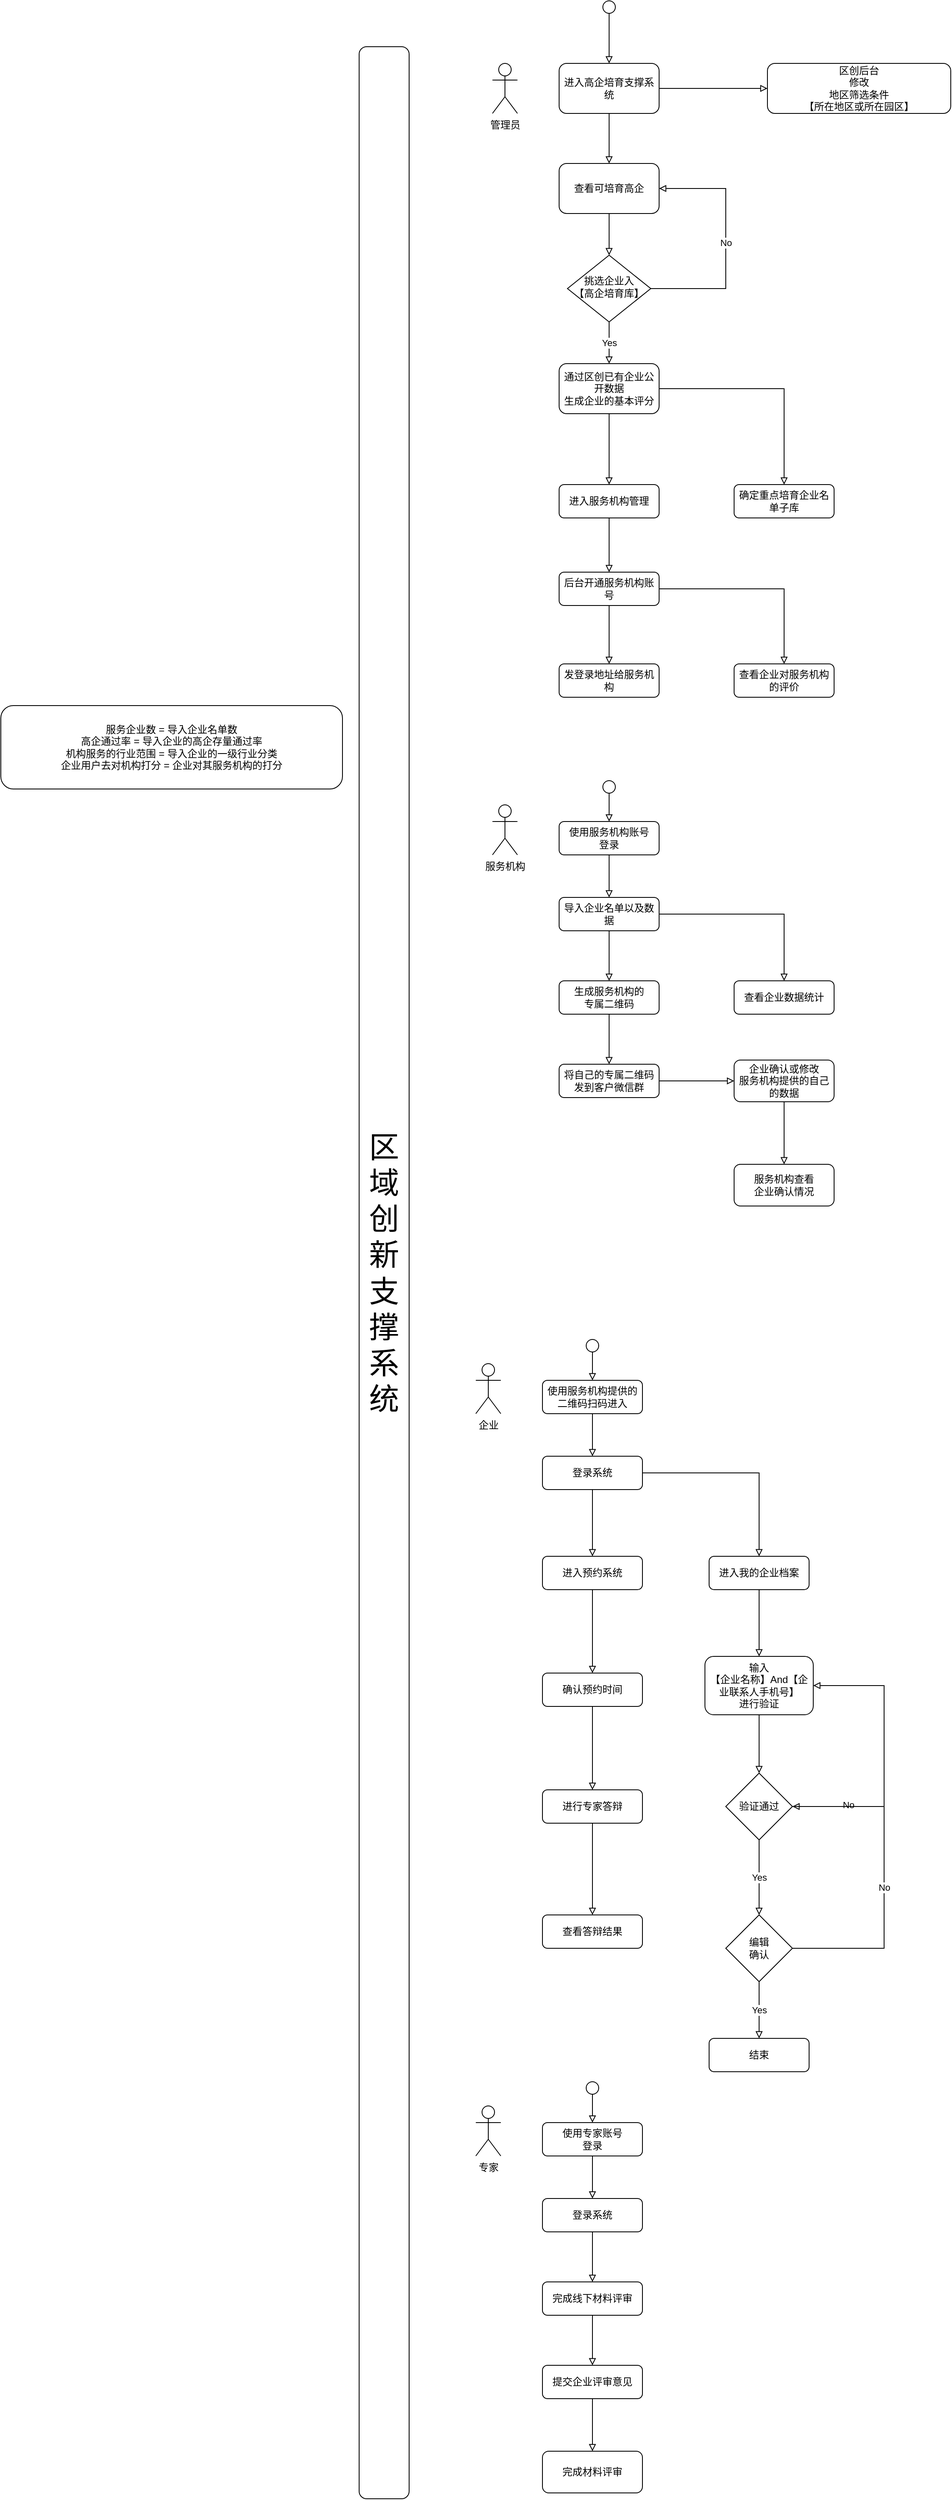 <mxfile version="15.2.9" type="github">
  <diagram id="C5RBs43oDa-KdzZeNtuy" name="Page-1">
    <mxGraphModel dx="1865" dy="1716" grid="1" gridSize="10" guides="1" tooltips="1" connect="1" arrows="1" fold="1" page="1" pageScale="1" pageWidth="827" pageHeight="1169" math="0" shadow="0">
      <root>
        <mxCell id="WIyWlLk6GJQsqaUBKTNV-0" />
        <mxCell id="WIyWlLk6GJQsqaUBKTNV-1" parent="WIyWlLk6GJQsqaUBKTNV-0" />
        <mxCell id="WIyWlLk6GJQsqaUBKTNV-3" value="&lt;font style=&quot;font-size: 36px&quot;&gt;区域创新支撑系统&lt;/font&gt;" style="rounded=1;whiteSpace=wrap;html=1;fontSize=12;glass=0;strokeWidth=1;shadow=0;" parent="WIyWlLk6GJQsqaUBKTNV-1" vertex="1">
          <mxGeometry x="30" y="40" width="60" height="2940" as="geometry" />
        </mxCell>
        <mxCell id="96zpRkoXtQPEpziuU_wo-0" value="管理员" style="shape=umlActor;verticalLabelPosition=bottom;verticalAlign=top;html=1;outlineConnect=0;" vertex="1" parent="WIyWlLk6GJQsqaUBKTNV-1">
          <mxGeometry x="190" y="60" width="30" height="60" as="geometry" />
        </mxCell>
        <mxCell id="96zpRkoXtQPEpziuU_wo-14" value="" style="edgeStyle=orthogonalEdgeStyle;rounded=0;orthogonalLoop=1;jettySize=auto;html=1;endArrow=block;endFill=0;" edge="1" parent="WIyWlLk6GJQsqaUBKTNV-1" source="96zpRkoXtQPEpziuU_wo-3" target="96zpRkoXtQPEpziuU_wo-8">
          <mxGeometry relative="1" as="geometry" />
        </mxCell>
        <mxCell id="96zpRkoXtQPEpziuU_wo-23" style="edgeStyle=orthogonalEdgeStyle;rounded=0;orthogonalLoop=1;jettySize=auto;html=1;endArrow=block;endFill=0;" edge="1" parent="WIyWlLk6GJQsqaUBKTNV-1" source="96zpRkoXtQPEpziuU_wo-3" target="96zpRkoXtQPEpziuU_wo-22">
          <mxGeometry relative="1" as="geometry" />
        </mxCell>
        <mxCell id="96zpRkoXtQPEpziuU_wo-3" value="进入高企培育支撑系统" style="rounded=1;whiteSpace=wrap;html=1;" vertex="1" parent="WIyWlLk6GJQsqaUBKTNV-1">
          <mxGeometry x="270" y="60" width="120" height="60" as="geometry" />
        </mxCell>
        <mxCell id="96zpRkoXtQPEpziuU_wo-7" style="edgeStyle=orthogonalEdgeStyle;rounded=0;orthogonalLoop=1;jettySize=auto;html=1;entryX=0.5;entryY=0;entryDx=0;entryDy=0;endArrow=block;endFill=0;" edge="1" parent="WIyWlLk6GJQsqaUBKTNV-1" source="96zpRkoXtQPEpziuU_wo-6" target="96zpRkoXtQPEpziuU_wo-3">
          <mxGeometry relative="1" as="geometry" />
        </mxCell>
        <mxCell id="96zpRkoXtQPEpziuU_wo-6" value="" style="ellipse;whiteSpace=wrap;html=1;aspect=fixed;" vertex="1" parent="WIyWlLk6GJQsqaUBKTNV-1">
          <mxGeometry x="322.5" y="-15" width="15" height="15" as="geometry" />
        </mxCell>
        <mxCell id="96zpRkoXtQPEpziuU_wo-13" style="edgeStyle=orthogonalEdgeStyle;rounded=0;orthogonalLoop=1;jettySize=auto;html=1;endArrow=block;endFill=0;entryX=0.5;entryY=0;entryDx=0;entryDy=0;" edge="1" parent="WIyWlLk6GJQsqaUBKTNV-1" source="96zpRkoXtQPEpziuU_wo-8" target="96zpRkoXtQPEpziuU_wo-10">
          <mxGeometry relative="1" as="geometry">
            <mxPoint x="340" y="300" as="targetPoint" />
          </mxGeometry>
        </mxCell>
        <mxCell id="96zpRkoXtQPEpziuU_wo-8" value="查看可培育高企" style="rounded=1;whiteSpace=wrap;html=1;" vertex="1" parent="WIyWlLk6GJQsqaUBKTNV-1">
          <mxGeometry x="270" y="180" width="120" height="60" as="geometry" />
        </mxCell>
        <mxCell id="96zpRkoXtQPEpziuU_wo-17" value="Yes" style="edgeStyle=orthogonalEdgeStyle;rounded=0;orthogonalLoop=1;jettySize=auto;html=1;endArrow=block;endFill=0;" edge="1" parent="WIyWlLk6GJQsqaUBKTNV-1" source="96zpRkoXtQPEpziuU_wo-10" target="96zpRkoXtQPEpziuU_wo-15">
          <mxGeometry relative="1" as="geometry" />
        </mxCell>
        <mxCell id="96zpRkoXtQPEpziuU_wo-18" value="No" style="edgeStyle=orthogonalEdgeStyle;rounded=0;orthogonalLoop=1;jettySize=auto;html=1;exitX=1;exitY=0.5;exitDx=0;exitDy=0;entryX=1;entryY=0.5;entryDx=0;entryDy=0;endArrow=block;endFill=0;" edge="1" parent="WIyWlLk6GJQsqaUBKTNV-1" source="96zpRkoXtQPEpziuU_wo-10" target="96zpRkoXtQPEpziuU_wo-8">
          <mxGeometry relative="1" as="geometry">
            <Array as="points">
              <mxPoint x="470" y="330" />
              <mxPoint x="470" y="210" />
            </Array>
          </mxGeometry>
        </mxCell>
        <mxCell id="96zpRkoXtQPEpziuU_wo-10" value="挑选企业入&lt;br&gt;【高企培育库】" style="rhombus;whiteSpace=wrap;html=1;shadow=0;fontFamily=Helvetica;fontSize=12;align=center;strokeWidth=1;spacing=6;spacingTop=-4;" vertex="1" parent="WIyWlLk6GJQsqaUBKTNV-1">
          <mxGeometry x="280" y="290" width="100" height="80" as="geometry" />
        </mxCell>
        <mxCell id="96zpRkoXtQPEpziuU_wo-20" style="edgeStyle=orthogonalEdgeStyle;rounded=0;orthogonalLoop=1;jettySize=auto;html=1;exitX=0.5;exitY=1;exitDx=0;exitDy=0;entryX=0.5;entryY=0;entryDx=0;entryDy=0;endArrow=block;endFill=0;" edge="1" parent="WIyWlLk6GJQsqaUBKTNV-1" source="96zpRkoXtQPEpziuU_wo-15" target="96zpRkoXtQPEpziuU_wo-19">
          <mxGeometry relative="1" as="geometry" />
        </mxCell>
        <mxCell id="96zpRkoXtQPEpziuU_wo-24" style="edgeStyle=orthogonalEdgeStyle;rounded=0;orthogonalLoop=1;jettySize=auto;html=1;exitX=1;exitY=0.5;exitDx=0;exitDy=0;endArrow=block;endFill=0;entryX=0.5;entryY=0;entryDx=0;entryDy=0;" edge="1" parent="WIyWlLk6GJQsqaUBKTNV-1" source="96zpRkoXtQPEpziuU_wo-15" target="96zpRkoXtQPEpziuU_wo-25">
          <mxGeometry relative="1" as="geometry">
            <mxPoint x="540" y="570" as="targetPoint" />
          </mxGeometry>
        </mxCell>
        <mxCell id="96zpRkoXtQPEpziuU_wo-15" value="通过区创已有企业公开数据&lt;br&gt;生成企业的基本评分" style="rounded=1;whiteSpace=wrap;html=1;" vertex="1" parent="WIyWlLk6GJQsqaUBKTNV-1">
          <mxGeometry x="270" y="420" width="120" height="60" as="geometry" />
        </mxCell>
        <mxCell id="96zpRkoXtQPEpziuU_wo-26" style="edgeStyle=orthogonalEdgeStyle;rounded=0;orthogonalLoop=1;jettySize=auto;html=1;exitX=0.5;exitY=1;exitDx=0;exitDy=0;endArrow=block;endFill=0;" edge="1" parent="WIyWlLk6GJQsqaUBKTNV-1" source="96zpRkoXtQPEpziuU_wo-19" target="96zpRkoXtQPEpziuU_wo-21">
          <mxGeometry relative="1" as="geometry" />
        </mxCell>
        <mxCell id="96zpRkoXtQPEpziuU_wo-19" value="进入服务机构管理" style="rounded=1;whiteSpace=wrap;html=1;fontSize=12;glass=0;strokeWidth=1;shadow=0;" vertex="1" parent="WIyWlLk6GJQsqaUBKTNV-1">
          <mxGeometry x="270" y="565" width="120" height="40" as="geometry" />
        </mxCell>
        <mxCell id="96zpRkoXtQPEpziuU_wo-34" style="edgeStyle=orthogonalEdgeStyle;rounded=0;orthogonalLoop=1;jettySize=auto;html=1;exitX=0.5;exitY=1;exitDx=0;exitDy=0;entryX=0.5;entryY=0;entryDx=0;entryDy=0;endArrow=block;endFill=0;" edge="1" parent="WIyWlLk6GJQsqaUBKTNV-1" source="96zpRkoXtQPEpziuU_wo-21" target="96zpRkoXtQPEpziuU_wo-33">
          <mxGeometry relative="1" as="geometry" />
        </mxCell>
        <mxCell id="96zpRkoXtQPEpziuU_wo-49" style="edgeStyle=orthogonalEdgeStyle;rounded=0;orthogonalLoop=1;jettySize=auto;html=1;endArrow=block;endFill=0;" edge="1" parent="WIyWlLk6GJQsqaUBKTNV-1" source="96zpRkoXtQPEpziuU_wo-21" target="96zpRkoXtQPEpziuU_wo-48">
          <mxGeometry relative="1" as="geometry" />
        </mxCell>
        <mxCell id="96zpRkoXtQPEpziuU_wo-21" value="后台开通服务机构账号" style="rounded=1;whiteSpace=wrap;html=1;" vertex="1" parent="WIyWlLk6GJQsqaUBKTNV-1">
          <mxGeometry x="270" y="670" width="120" height="40" as="geometry" />
        </mxCell>
        <mxCell id="96zpRkoXtQPEpziuU_wo-22" value="区创后台&lt;br&gt;修改&lt;br&gt;地区筛选条件&lt;br&gt;【所在地区或所在园区】" style="rounded=1;whiteSpace=wrap;html=1;" vertex="1" parent="WIyWlLk6GJQsqaUBKTNV-1">
          <mxGeometry x="520" y="60" width="220" height="60" as="geometry" />
        </mxCell>
        <mxCell id="96zpRkoXtQPEpziuU_wo-25" value="确定重点培育企业名单子库" style="rounded=1;whiteSpace=wrap;html=1;fontSize=12;glass=0;strokeWidth=1;shadow=0;" vertex="1" parent="WIyWlLk6GJQsqaUBKTNV-1">
          <mxGeometry x="480" y="565" width="120" height="40" as="geometry" />
        </mxCell>
        <mxCell id="96zpRkoXtQPEpziuU_wo-38" style="edgeStyle=orthogonalEdgeStyle;rounded=0;orthogonalLoop=1;jettySize=auto;html=1;endArrow=block;endFill=0;" edge="1" parent="WIyWlLk6GJQsqaUBKTNV-1" source="96zpRkoXtQPEpziuU_wo-27" target="96zpRkoXtQPEpziuU_wo-36">
          <mxGeometry relative="1" as="geometry" />
        </mxCell>
        <mxCell id="96zpRkoXtQPEpziuU_wo-27" value="" style="ellipse;whiteSpace=wrap;html=1;aspect=fixed;" vertex="1" parent="WIyWlLk6GJQsqaUBKTNV-1">
          <mxGeometry x="322.5" y="920" width="15" height="15" as="geometry" />
        </mxCell>
        <mxCell id="96zpRkoXtQPEpziuU_wo-31" value="&lt;div&gt;服务企业数 = 导入企业名单数&lt;/div&gt;&lt;div&gt;高企通过率 = 导入企业的高企存量通过率&lt;/div&gt;&lt;div&gt;机构服务的行业范围 = 导入企业的一级行业分类&lt;/div&gt;&lt;div&gt;企业用户去对机构打分 = 企业对其服务机构的打分&lt;/div&gt;" style="rounded=1;whiteSpace=wrap;html=1;" vertex="1" parent="WIyWlLk6GJQsqaUBKTNV-1">
          <mxGeometry x="-400" y="830" width="410" height="100" as="geometry" />
        </mxCell>
        <mxCell id="96zpRkoXtQPEpziuU_wo-33" value="发登录地址给服务机构" style="rounded=1;whiteSpace=wrap;html=1;fontSize=12;glass=0;strokeWidth=1;shadow=0;" vertex="1" parent="WIyWlLk6GJQsqaUBKTNV-1">
          <mxGeometry x="270" y="780" width="120" height="40" as="geometry" />
        </mxCell>
        <mxCell id="96zpRkoXtQPEpziuU_wo-35" value="查看企业数据统计" style="rounded=1;whiteSpace=wrap;html=1;fontSize=12;glass=0;strokeWidth=1;shadow=0;" vertex="1" parent="WIyWlLk6GJQsqaUBKTNV-1">
          <mxGeometry x="480" y="1160" width="120" height="40" as="geometry" />
        </mxCell>
        <mxCell id="96zpRkoXtQPEpziuU_wo-39" style="edgeStyle=orthogonalEdgeStyle;rounded=0;orthogonalLoop=1;jettySize=auto;html=1;entryX=0.5;entryY=0;entryDx=0;entryDy=0;endArrow=block;endFill=0;" edge="1" parent="WIyWlLk6GJQsqaUBKTNV-1" source="96zpRkoXtQPEpziuU_wo-36" target="96zpRkoXtQPEpziuU_wo-37">
          <mxGeometry relative="1" as="geometry" />
        </mxCell>
        <mxCell id="96zpRkoXtQPEpziuU_wo-40" style="edgeStyle=orthogonalEdgeStyle;rounded=0;orthogonalLoop=1;jettySize=auto;html=1;endArrow=block;endFill=0;exitX=1;exitY=0.5;exitDx=0;exitDy=0;" edge="1" parent="WIyWlLk6GJQsqaUBKTNV-1" source="96zpRkoXtQPEpziuU_wo-37" target="96zpRkoXtQPEpziuU_wo-35">
          <mxGeometry relative="1" as="geometry" />
        </mxCell>
        <mxCell id="96zpRkoXtQPEpziuU_wo-36" value="使用服务机构账号&lt;br&gt;登录" style="rounded=1;whiteSpace=wrap;html=1;fontSize=12;glass=0;strokeWidth=1;shadow=0;" vertex="1" parent="WIyWlLk6GJQsqaUBKTNV-1">
          <mxGeometry x="270" y="969" width="120" height="40" as="geometry" />
        </mxCell>
        <mxCell id="96zpRkoXtQPEpziuU_wo-42" style="edgeStyle=orthogonalEdgeStyle;rounded=0;orthogonalLoop=1;jettySize=auto;html=1;entryX=0.5;entryY=0;entryDx=0;entryDy=0;endArrow=block;endFill=0;" edge="1" parent="WIyWlLk6GJQsqaUBKTNV-1" source="96zpRkoXtQPEpziuU_wo-37" target="96zpRkoXtQPEpziuU_wo-41">
          <mxGeometry relative="1" as="geometry" />
        </mxCell>
        <mxCell id="96zpRkoXtQPEpziuU_wo-37" value="导入企业名单以及数据" style="rounded=1;whiteSpace=wrap;html=1;fontSize=12;glass=0;strokeWidth=1;shadow=0;" vertex="1" parent="WIyWlLk6GJQsqaUBKTNV-1">
          <mxGeometry x="270" y="1060" width="120" height="40" as="geometry" />
        </mxCell>
        <mxCell id="96zpRkoXtQPEpziuU_wo-46" style="edgeStyle=orthogonalEdgeStyle;rounded=0;orthogonalLoop=1;jettySize=auto;html=1;exitX=0.5;exitY=1;exitDx=0;exitDy=0;endArrow=block;endFill=0;" edge="1" parent="WIyWlLk6GJQsqaUBKTNV-1" source="96zpRkoXtQPEpziuU_wo-41" target="96zpRkoXtQPEpziuU_wo-43">
          <mxGeometry relative="1" as="geometry" />
        </mxCell>
        <mxCell id="96zpRkoXtQPEpziuU_wo-41" value="生成服务机构的&lt;br&gt;专属二维码" style="rounded=1;whiteSpace=wrap;html=1;fontSize=12;glass=0;strokeWidth=1;shadow=0;" vertex="1" parent="WIyWlLk6GJQsqaUBKTNV-1">
          <mxGeometry x="270" y="1160" width="120" height="40" as="geometry" />
        </mxCell>
        <mxCell id="96zpRkoXtQPEpziuU_wo-45" style="edgeStyle=orthogonalEdgeStyle;rounded=0;orthogonalLoop=1;jettySize=auto;html=1;exitX=1;exitY=0.5;exitDx=0;exitDy=0;entryX=0;entryY=0.5;entryDx=0;entryDy=0;endArrow=block;endFill=0;" edge="1" parent="WIyWlLk6GJQsqaUBKTNV-1" source="96zpRkoXtQPEpziuU_wo-43" target="96zpRkoXtQPEpziuU_wo-44">
          <mxGeometry relative="1" as="geometry" />
        </mxCell>
        <mxCell id="96zpRkoXtQPEpziuU_wo-43" value="将自己的专属二维码&lt;br&gt;发到客户微信群" style="rounded=1;whiteSpace=wrap;html=1;fontSize=12;glass=0;strokeWidth=1;shadow=0;" vertex="1" parent="WIyWlLk6GJQsqaUBKTNV-1">
          <mxGeometry x="270" y="1260" width="120" height="40" as="geometry" />
        </mxCell>
        <mxCell id="96zpRkoXtQPEpziuU_wo-82" value="" style="edgeStyle=orthogonalEdgeStyle;rounded=0;orthogonalLoop=1;jettySize=auto;html=1;endArrow=block;endFill=0;" edge="1" parent="WIyWlLk6GJQsqaUBKTNV-1" source="96zpRkoXtQPEpziuU_wo-44" target="96zpRkoXtQPEpziuU_wo-81">
          <mxGeometry relative="1" as="geometry" />
        </mxCell>
        <mxCell id="96zpRkoXtQPEpziuU_wo-44" value="&lt;span&gt;企业确认或修改&lt;/span&gt;&lt;br&gt;&lt;span&gt;服务机构提供的自己的数据&lt;/span&gt;" style="rounded=1;whiteSpace=wrap;html=1;fontSize=12;glass=0;strokeWidth=1;shadow=0;" vertex="1" parent="WIyWlLk6GJQsqaUBKTNV-1">
          <mxGeometry x="480" y="1255" width="120" height="50" as="geometry" />
        </mxCell>
        <mxCell id="96zpRkoXtQPEpziuU_wo-47" value="服务机构" style="shape=umlActor;verticalLabelPosition=bottom;verticalAlign=top;html=1;outlineConnect=0;" vertex="1" parent="WIyWlLk6GJQsqaUBKTNV-1">
          <mxGeometry x="190" y="949" width="30" height="60" as="geometry" />
        </mxCell>
        <mxCell id="96zpRkoXtQPEpziuU_wo-48" value="查看企业对服务机构的评价" style="rounded=1;whiteSpace=wrap;html=1;" vertex="1" parent="WIyWlLk6GJQsqaUBKTNV-1">
          <mxGeometry x="480" y="780" width="120" height="40" as="geometry" />
        </mxCell>
        <mxCell id="96zpRkoXtQPEpziuU_wo-50" style="edgeStyle=orthogonalEdgeStyle;rounded=0;orthogonalLoop=1;jettySize=auto;html=1;endArrow=block;endFill=0;" edge="1" parent="WIyWlLk6GJQsqaUBKTNV-1" source="96zpRkoXtQPEpziuU_wo-51" target="96zpRkoXtQPEpziuU_wo-53">
          <mxGeometry relative="1" as="geometry" />
        </mxCell>
        <mxCell id="96zpRkoXtQPEpziuU_wo-51" value="" style="ellipse;whiteSpace=wrap;html=1;aspect=fixed;" vertex="1" parent="WIyWlLk6GJQsqaUBKTNV-1">
          <mxGeometry x="302.5" y="1590" width="15" height="15" as="geometry" />
        </mxCell>
        <mxCell id="96zpRkoXtQPEpziuU_wo-52" style="edgeStyle=orthogonalEdgeStyle;rounded=0;orthogonalLoop=1;jettySize=auto;html=1;entryX=0.5;entryY=0;entryDx=0;entryDy=0;endArrow=block;endFill=0;" edge="1" parent="WIyWlLk6GJQsqaUBKTNV-1" source="96zpRkoXtQPEpziuU_wo-53" target="96zpRkoXtQPEpziuU_wo-55">
          <mxGeometry relative="1" as="geometry" />
        </mxCell>
        <mxCell id="96zpRkoXtQPEpziuU_wo-53" value="使用服务机构提供的二维码扫码进入" style="rounded=1;whiteSpace=wrap;html=1;fontSize=12;glass=0;strokeWidth=1;shadow=0;" vertex="1" parent="WIyWlLk6GJQsqaUBKTNV-1">
          <mxGeometry x="250" y="1639" width="120" height="40" as="geometry" />
        </mxCell>
        <mxCell id="96zpRkoXtQPEpziuU_wo-60" value="" style="edgeStyle=orthogonalEdgeStyle;rounded=0;orthogonalLoop=1;jettySize=auto;html=1;endArrow=block;endFill=0;" edge="1" parent="WIyWlLk6GJQsqaUBKTNV-1" source="96zpRkoXtQPEpziuU_wo-55" target="96zpRkoXtQPEpziuU_wo-58">
          <mxGeometry relative="1" as="geometry" />
        </mxCell>
        <mxCell id="96zpRkoXtQPEpziuU_wo-61" style="edgeStyle=orthogonalEdgeStyle;rounded=0;orthogonalLoop=1;jettySize=auto;html=1;endArrow=block;endFill=0;" edge="1" parent="WIyWlLk6GJQsqaUBKTNV-1" source="96zpRkoXtQPEpziuU_wo-55" target="96zpRkoXtQPEpziuU_wo-59">
          <mxGeometry relative="1" as="geometry" />
        </mxCell>
        <mxCell id="96zpRkoXtQPEpziuU_wo-55" value="登录系统" style="rounded=1;whiteSpace=wrap;html=1;fontSize=12;glass=0;strokeWidth=1;shadow=0;" vertex="1" parent="WIyWlLk6GJQsqaUBKTNV-1">
          <mxGeometry x="250" y="1730" width="120" height="40" as="geometry" />
        </mxCell>
        <mxCell id="96zpRkoXtQPEpziuU_wo-56" value="企业" style="shape=umlActor;verticalLabelPosition=bottom;verticalAlign=top;html=1;outlineConnect=0;" vertex="1" parent="WIyWlLk6GJQsqaUBKTNV-1">
          <mxGeometry x="170" y="1619" width="30" height="60" as="geometry" />
        </mxCell>
        <mxCell id="96zpRkoXtQPEpziuU_wo-74" value="" style="edgeStyle=orthogonalEdgeStyle;rounded=0;orthogonalLoop=1;jettySize=auto;html=1;endArrow=block;endFill=0;" edge="1" parent="WIyWlLk6GJQsqaUBKTNV-1" source="96zpRkoXtQPEpziuU_wo-58" target="96zpRkoXtQPEpziuU_wo-73">
          <mxGeometry relative="1" as="geometry" />
        </mxCell>
        <mxCell id="96zpRkoXtQPEpziuU_wo-58" value="进入预约系统" style="rounded=1;whiteSpace=wrap;html=1;fontSize=12;glass=0;strokeWidth=1;shadow=0;" vertex="1" parent="WIyWlLk6GJQsqaUBKTNV-1">
          <mxGeometry x="250" y="1850" width="120" height="40" as="geometry" />
        </mxCell>
        <mxCell id="96zpRkoXtQPEpziuU_wo-64" style="edgeStyle=orthogonalEdgeStyle;rounded=0;orthogonalLoop=1;jettySize=auto;html=1;entryX=0.5;entryY=0;entryDx=0;entryDy=0;endArrow=block;endFill=0;" edge="1" parent="WIyWlLk6GJQsqaUBKTNV-1" source="96zpRkoXtQPEpziuU_wo-59" target="96zpRkoXtQPEpziuU_wo-63">
          <mxGeometry relative="1" as="geometry" />
        </mxCell>
        <mxCell id="96zpRkoXtQPEpziuU_wo-59" value="进入我的企业档案" style="rounded=1;whiteSpace=wrap;html=1;fontSize=12;glass=0;strokeWidth=1;shadow=0;" vertex="1" parent="WIyWlLk6GJQsqaUBKTNV-1">
          <mxGeometry x="450" y="1850" width="120" height="40" as="geometry" />
        </mxCell>
        <mxCell id="96zpRkoXtQPEpziuU_wo-66" value="" style="edgeStyle=orthogonalEdgeStyle;rounded=0;orthogonalLoop=1;jettySize=auto;html=1;endArrow=block;endFill=0;" edge="1" parent="WIyWlLk6GJQsqaUBKTNV-1" source="96zpRkoXtQPEpziuU_wo-63" target="96zpRkoXtQPEpziuU_wo-65">
          <mxGeometry relative="1" as="geometry" />
        </mxCell>
        <mxCell id="96zpRkoXtQPEpziuU_wo-63" value="输入&lt;br&gt;【企业名称】And【企业联系人手机号】&lt;br&gt;进行验证" style="rounded=1;whiteSpace=wrap;html=1;fontSize=12;glass=0;strokeWidth=1;shadow=0;" vertex="1" parent="WIyWlLk6GJQsqaUBKTNV-1">
          <mxGeometry x="445" y="1970" width="130" height="70" as="geometry" />
        </mxCell>
        <mxCell id="96zpRkoXtQPEpziuU_wo-67" style="edgeStyle=orthogonalEdgeStyle;rounded=0;orthogonalLoop=1;jettySize=auto;html=1;entryX=1;entryY=0.5;entryDx=0;entryDy=0;endArrow=block;endFill=0;" edge="1" parent="WIyWlLk6GJQsqaUBKTNV-1" source="96zpRkoXtQPEpziuU_wo-65" target="96zpRkoXtQPEpziuU_wo-63">
          <mxGeometry relative="1" as="geometry">
            <Array as="points">
              <mxPoint x="660" y="2150" />
              <mxPoint x="660" y="2005" />
            </Array>
          </mxGeometry>
        </mxCell>
        <mxCell id="96zpRkoXtQPEpziuU_wo-69" value="No" style="edgeLabel;html=1;align=center;verticalAlign=middle;resizable=0;points=[];" vertex="1" connectable="0" parent="96zpRkoXtQPEpziuU_wo-67">
          <mxGeometry x="-0.605" y="2" relative="1" as="geometry">
            <mxPoint as="offset" />
          </mxGeometry>
        </mxCell>
        <mxCell id="96zpRkoXtQPEpziuU_wo-70" value="Yes" style="edgeStyle=orthogonalEdgeStyle;rounded=0;orthogonalLoop=1;jettySize=auto;html=1;endArrow=block;endFill=0;" edge="1" parent="WIyWlLk6GJQsqaUBKTNV-1" source="96zpRkoXtQPEpziuU_wo-65" target="96zpRkoXtQPEpziuU_wo-68">
          <mxGeometry relative="1" as="geometry" />
        </mxCell>
        <mxCell id="96zpRkoXtQPEpziuU_wo-65" value="验证通过" style="rhombus;whiteSpace=wrap;html=1;" vertex="1" parent="WIyWlLk6GJQsqaUBKTNV-1">
          <mxGeometry x="470" y="2110" width="80" height="80" as="geometry" />
        </mxCell>
        <mxCell id="96zpRkoXtQPEpziuU_wo-72" value="Yes" style="edgeStyle=orthogonalEdgeStyle;rounded=0;orthogonalLoop=1;jettySize=auto;html=1;endArrow=block;endFill=0;" edge="1" parent="WIyWlLk6GJQsqaUBKTNV-1" source="96zpRkoXtQPEpziuU_wo-68" target="96zpRkoXtQPEpziuU_wo-71">
          <mxGeometry relative="1" as="geometry" />
        </mxCell>
        <mxCell id="96zpRkoXtQPEpziuU_wo-79" style="edgeStyle=orthogonalEdgeStyle;rounded=0;orthogonalLoop=1;jettySize=auto;html=1;entryX=1;entryY=0.5;entryDx=0;entryDy=0;endArrow=block;endFill=0;" edge="1" parent="WIyWlLk6GJQsqaUBKTNV-1" source="96zpRkoXtQPEpziuU_wo-68" target="96zpRkoXtQPEpziuU_wo-65">
          <mxGeometry relative="1" as="geometry">
            <Array as="points">
              <mxPoint x="660" y="2320" />
              <mxPoint x="660" y="2150" />
            </Array>
          </mxGeometry>
        </mxCell>
        <mxCell id="96zpRkoXtQPEpziuU_wo-80" value="No" style="edgeLabel;html=1;align=center;verticalAlign=middle;resizable=0;points=[];" vertex="1" connectable="0" parent="96zpRkoXtQPEpziuU_wo-79">
          <mxGeometry x="-0.06" relative="1" as="geometry">
            <mxPoint as="offset" />
          </mxGeometry>
        </mxCell>
        <mxCell id="96zpRkoXtQPEpziuU_wo-68" value="编辑&lt;br&gt;确认" style="rhombus;whiteSpace=wrap;html=1;" vertex="1" parent="WIyWlLk6GJQsqaUBKTNV-1">
          <mxGeometry x="470" y="2280" width="80" height="80" as="geometry" />
        </mxCell>
        <mxCell id="96zpRkoXtQPEpziuU_wo-71" value="结束" style="rounded=1;whiteSpace=wrap;html=1;fontSize=12;glass=0;strokeWidth=1;shadow=0;" vertex="1" parent="WIyWlLk6GJQsqaUBKTNV-1">
          <mxGeometry x="450" y="2428" width="120" height="40" as="geometry" />
        </mxCell>
        <mxCell id="96zpRkoXtQPEpziuU_wo-76" value="" style="edgeStyle=orthogonalEdgeStyle;rounded=0;orthogonalLoop=1;jettySize=auto;html=1;endArrow=block;endFill=0;" edge="1" parent="WIyWlLk6GJQsqaUBKTNV-1" source="96zpRkoXtQPEpziuU_wo-73" target="96zpRkoXtQPEpziuU_wo-75">
          <mxGeometry relative="1" as="geometry" />
        </mxCell>
        <mxCell id="96zpRkoXtQPEpziuU_wo-73" value="确认预约时间" style="rounded=1;whiteSpace=wrap;html=1;fontSize=12;glass=0;strokeWidth=1;shadow=0;" vertex="1" parent="WIyWlLk6GJQsqaUBKTNV-1">
          <mxGeometry x="250" y="1990" width="120" height="40" as="geometry" />
        </mxCell>
        <mxCell id="96zpRkoXtQPEpziuU_wo-78" value="" style="edgeStyle=orthogonalEdgeStyle;rounded=0;orthogonalLoop=1;jettySize=auto;html=1;endArrow=block;endFill=0;" edge="1" parent="WIyWlLk6GJQsqaUBKTNV-1" source="96zpRkoXtQPEpziuU_wo-75" target="96zpRkoXtQPEpziuU_wo-77">
          <mxGeometry relative="1" as="geometry" />
        </mxCell>
        <mxCell id="96zpRkoXtQPEpziuU_wo-75" value="进行专家答辩" style="rounded=1;whiteSpace=wrap;html=1;fontSize=12;glass=0;strokeWidth=1;shadow=0;" vertex="1" parent="WIyWlLk6GJQsqaUBKTNV-1">
          <mxGeometry x="250" y="2130" width="120" height="40" as="geometry" />
        </mxCell>
        <mxCell id="96zpRkoXtQPEpziuU_wo-77" value="查看答辩结果" style="rounded=1;whiteSpace=wrap;html=1;fontSize=12;glass=0;strokeWidth=1;shadow=0;" vertex="1" parent="WIyWlLk6GJQsqaUBKTNV-1">
          <mxGeometry x="250" y="2280" width="120" height="40" as="geometry" />
        </mxCell>
        <mxCell id="96zpRkoXtQPEpziuU_wo-81" value="服务机构查看&lt;br&gt;企业确认情况" style="rounded=1;whiteSpace=wrap;html=1;fontSize=12;glass=0;strokeWidth=1;shadow=0;" vertex="1" parent="WIyWlLk6GJQsqaUBKTNV-1">
          <mxGeometry x="480" y="1380" width="120" height="50" as="geometry" />
        </mxCell>
        <mxCell id="96zpRkoXtQPEpziuU_wo-99" style="edgeStyle=orthogonalEdgeStyle;rounded=0;orthogonalLoop=1;jettySize=auto;html=1;endArrow=block;endFill=0;" edge="1" parent="WIyWlLk6GJQsqaUBKTNV-1" source="96zpRkoXtQPEpziuU_wo-100" target="96zpRkoXtQPEpziuU_wo-104">
          <mxGeometry relative="1" as="geometry" />
        </mxCell>
        <mxCell id="96zpRkoXtQPEpziuU_wo-100" value="" style="ellipse;whiteSpace=wrap;html=1;aspect=fixed;" vertex="1" parent="WIyWlLk6GJQsqaUBKTNV-1">
          <mxGeometry x="302.5" y="2480" width="15" height="15" as="geometry" />
        </mxCell>
        <mxCell id="96zpRkoXtQPEpziuU_wo-102" style="edgeStyle=orthogonalEdgeStyle;rounded=0;orthogonalLoop=1;jettySize=auto;html=1;entryX=0.5;entryY=0;entryDx=0;entryDy=0;endArrow=block;endFill=0;" edge="1" parent="WIyWlLk6GJQsqaUBKTNV-1" source="96zpRkoXtQPEpziuU_wo-104" target="96zpRkoXtQPEpziuU_wo-106">
          <mxGeometry relative="1" as="geometry" />
        </mxCell>
        <mxCell id="96zpRkoXtQPEpziuU_wo-104" value="使用专家账号&lt;br&gt;登录" style="rounded=1;whiteSpace=wrap;html=1;fontSize=12;glass=0;strokeWidth=1;shadow=0;" vertex="1" parent="WIyWlLk6GJQsqaUBKTNV-1">
          <mxGeometry x="250" y="2529" width="120" height="40" as="geometry" />
        </mxCell>
        <mxCell id="96zpRkoXtQPEpziuU_wo-105" style="edgeStyle=orthogonalEdgeStyle;rounded=0;orthogonalLoop=1;jettySize=auto;html=1;entryX=0.5;entryY=0;entryDx=0;entryDy=0;endArrow=block;endFill=0;" edge="1" parent="WIyWlLk6GJQsqaUBKTNV-1" source="96zpRkoXtQPEpziuU_wo-106" target="96zpRkoXtQPEpziuU_wo-108">
          <mxGeometry relative="1" as="geometry" />
        </mxCell>
        <mxCell id="96zpRkoXtQPEpziuU_wo-106" value="登录系统" style="rounded=1;whiteSpace=wrap;html=1;fontSize=12;glass=0;strokeWidth=1;shadow=0;" vertex="1" parent="WIyWlLk6GJQsqaUBKTNV-1">
          <mxGeometry x="250" y="2620" width="120" height="40" as="geometry" />
        </mxCell>
        <mxCell id="96zpRkoXtQPEpziuU_wo-107" style="edgeStyle=orthogonalEdgeStyle;rounded=0;orthogonalLoop=1;jettySize=auto;html=1;exitX=0.5;exitY=1;exitDx=0;exitDy=0;endArrow=block;endFill=0;" edge="1" parent="WIyWlLk6GJQsqaUBKTNV-1" source="96zpRkoXtQPEpziuU_wo-108" target="96zpRkoXtQPEpziuU_wo-110">
          <mxGeometry relative="1" as="geometry" />
        </mxCell>
        <mxCell id="96zpRkoXtQPEpziuU_wo-108" value="完成线下材料评审" style="rounded=1;whiteSpace=wrap;html=1;fontSize=12;glass=0;strokeWidth=1;shadow=0;" vertex="1" parent="WIyWlLk6GJQsqaUBKTNV-1">
          <mxGeometry x="250" y="2720" width="120" height="40" as="geometry" />
        </mxCell>
        <mxCell id="96zpRkoXtQPEpziuU_wo-115" value="" style="edgeStyle=orthogonalEdgeStyle;rounded=0;orthogonalLoop=1;jettySize=auto;html=1;endArrow=block;endFill=0;" edge="1" parent="WIyWlLk6GJQsqaUBKTNV-1" source="96zpRkoXtQPEpziuU_wo-110" target="96zpRkoXtQPEpziuU_wo-114">
          <mxGeometry relative="1" as="geometry" />
        </mxCell>
        <mxCell id="96zpRkoXtQPEpziuU_wo-110" value="提交企业评审意见" style="rounded=1;whiteSpace=wrap;html=1;fontSize=12;glass=0;strokeWidth=1;shadow=0;" vertex="1" parent="WIyWlLk6GJQsqaUBKTNV-1">
          <mxGeometry x="250" y="2820" width="120" height="40" as="geometry" />
        </mxCell>
        <mxCell id="96zpRkoXtQPEpziuU_wo-113" value="专家" style="shape=umlActor;verticalLabelPosition=bottom;verticalAlign=top;html=1;outlineConnect=0;" vertex="1" parent="WIyWlLk6GJQsqaUBKTNV-1">
          <mxGeometry x="170" y="2509" width="30" height="60" as="geometry" />
        </mxCell>
        <mxCell id="96zpRkoXtQPEpziuU_wo-114" value="完成材料评审" style="rounded=1;whiteSpace=wrap;html=1;fontSize=12;glass=0;strokeWidth=1;shadow=0;" vertex="1" parent="WIyWlLk6GJQsqaUBKTNV-1">
          <mxGeometry x="250" y="2923" width="120" height="50" as="geometry" />
        </mxCell>
      </root>
    </mxGraphModel>
  </diagram>
</mxfile>
